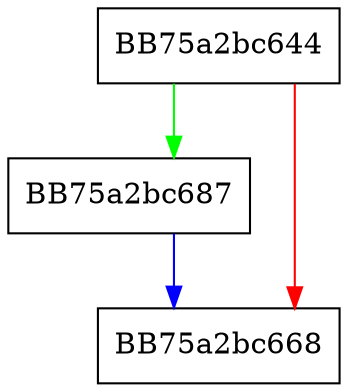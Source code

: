 digraph AddFileName {
  node [shape="box"];
  graph [splines=ortho];
  BB75a2bc644 -> BB75a2bc687 [color="green"];
  BB75a2bc644 -> BB75a2bc668 [color="red"];
  BB75a2bc687 -> BB75a2bc668 [color="blue"];
}
